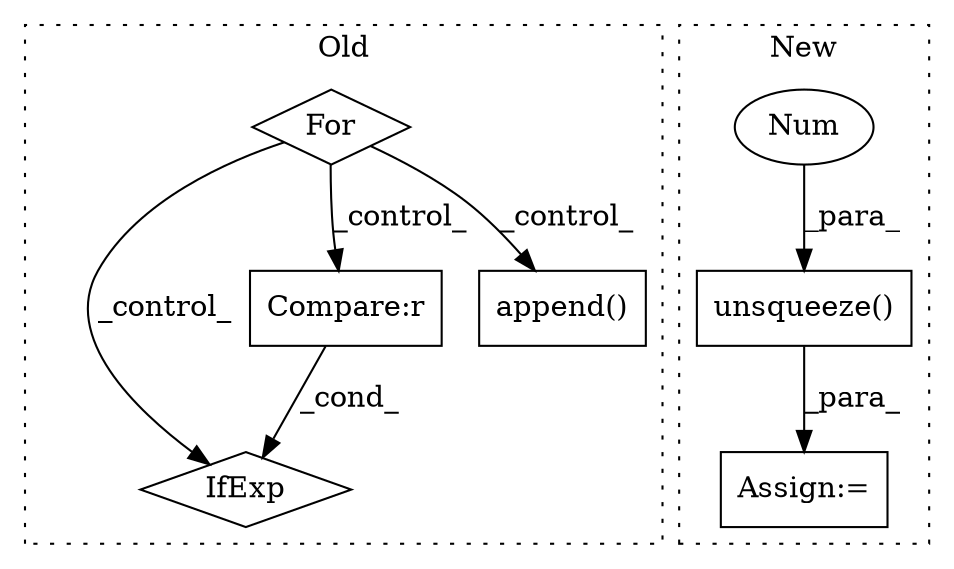 digraph G {
subgraph cluster0 {
1 [label="IfExp" a="51" s="41984,42004" l="4,6" shape="diamond"];
5 [label="Compare:r" a="40" s="41988" l="16" shape="box"];
6 [label="For" a="107" s="41835,41865" l="4,15" shape="diamond"];
7 [label="append()" a="75" s="42263,42308" l="19,1" shape="box"];
label = "Old";
style="dotted";
}
subgraph cluster1 {
2 [label="unsqueeze()" a="75" s="42607,42623" l="15,1" shape="box"];
3 [label="Num" a="76" s="42622" l="1" shape="ellipse"];
4 [label="Assign:=" a="68" s="42958" l="3" shape="box"];
label = "New";
style="dotted";
}
2 -> 4 [label="_para_"];
3 -> 2 [label="_para_"];
5 -> 1 [label="_cond_"];
6 -> 7 [label="_control_"];
6 -> 1 [label="_control_"];
6 -> 5 [label="_control_"];
}